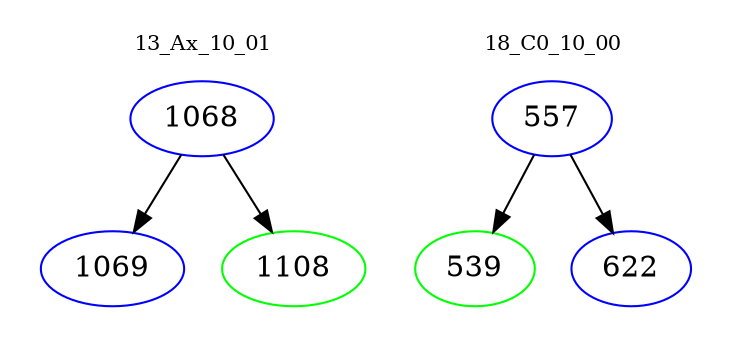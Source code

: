 digraph{
subgraph cluster_0 {
color = white
label = "13_Ax_10_01";
fontsize=10;
T0_1068 [label="1068", color="blue"]
T0_1068 -> T0_1069 [color="black"]
T0_1069 [label="1069", color="blue"]
T0_1068 -> T0_1108 [color="black"]
T0_1108 [label="1108", color="green"]
}
subgraph cluster_1 {
color = white
label = "18_C0_10_00";
fontsize=10;
T1_557 [label="557", color="blue"]
T1_557 -> T1_539 [color="black"]
T1_539 [label="539", color="green"]
T1_557 -> T1_622 [color="black"]
T1_622 [label="622", color="blue"]
}
}
